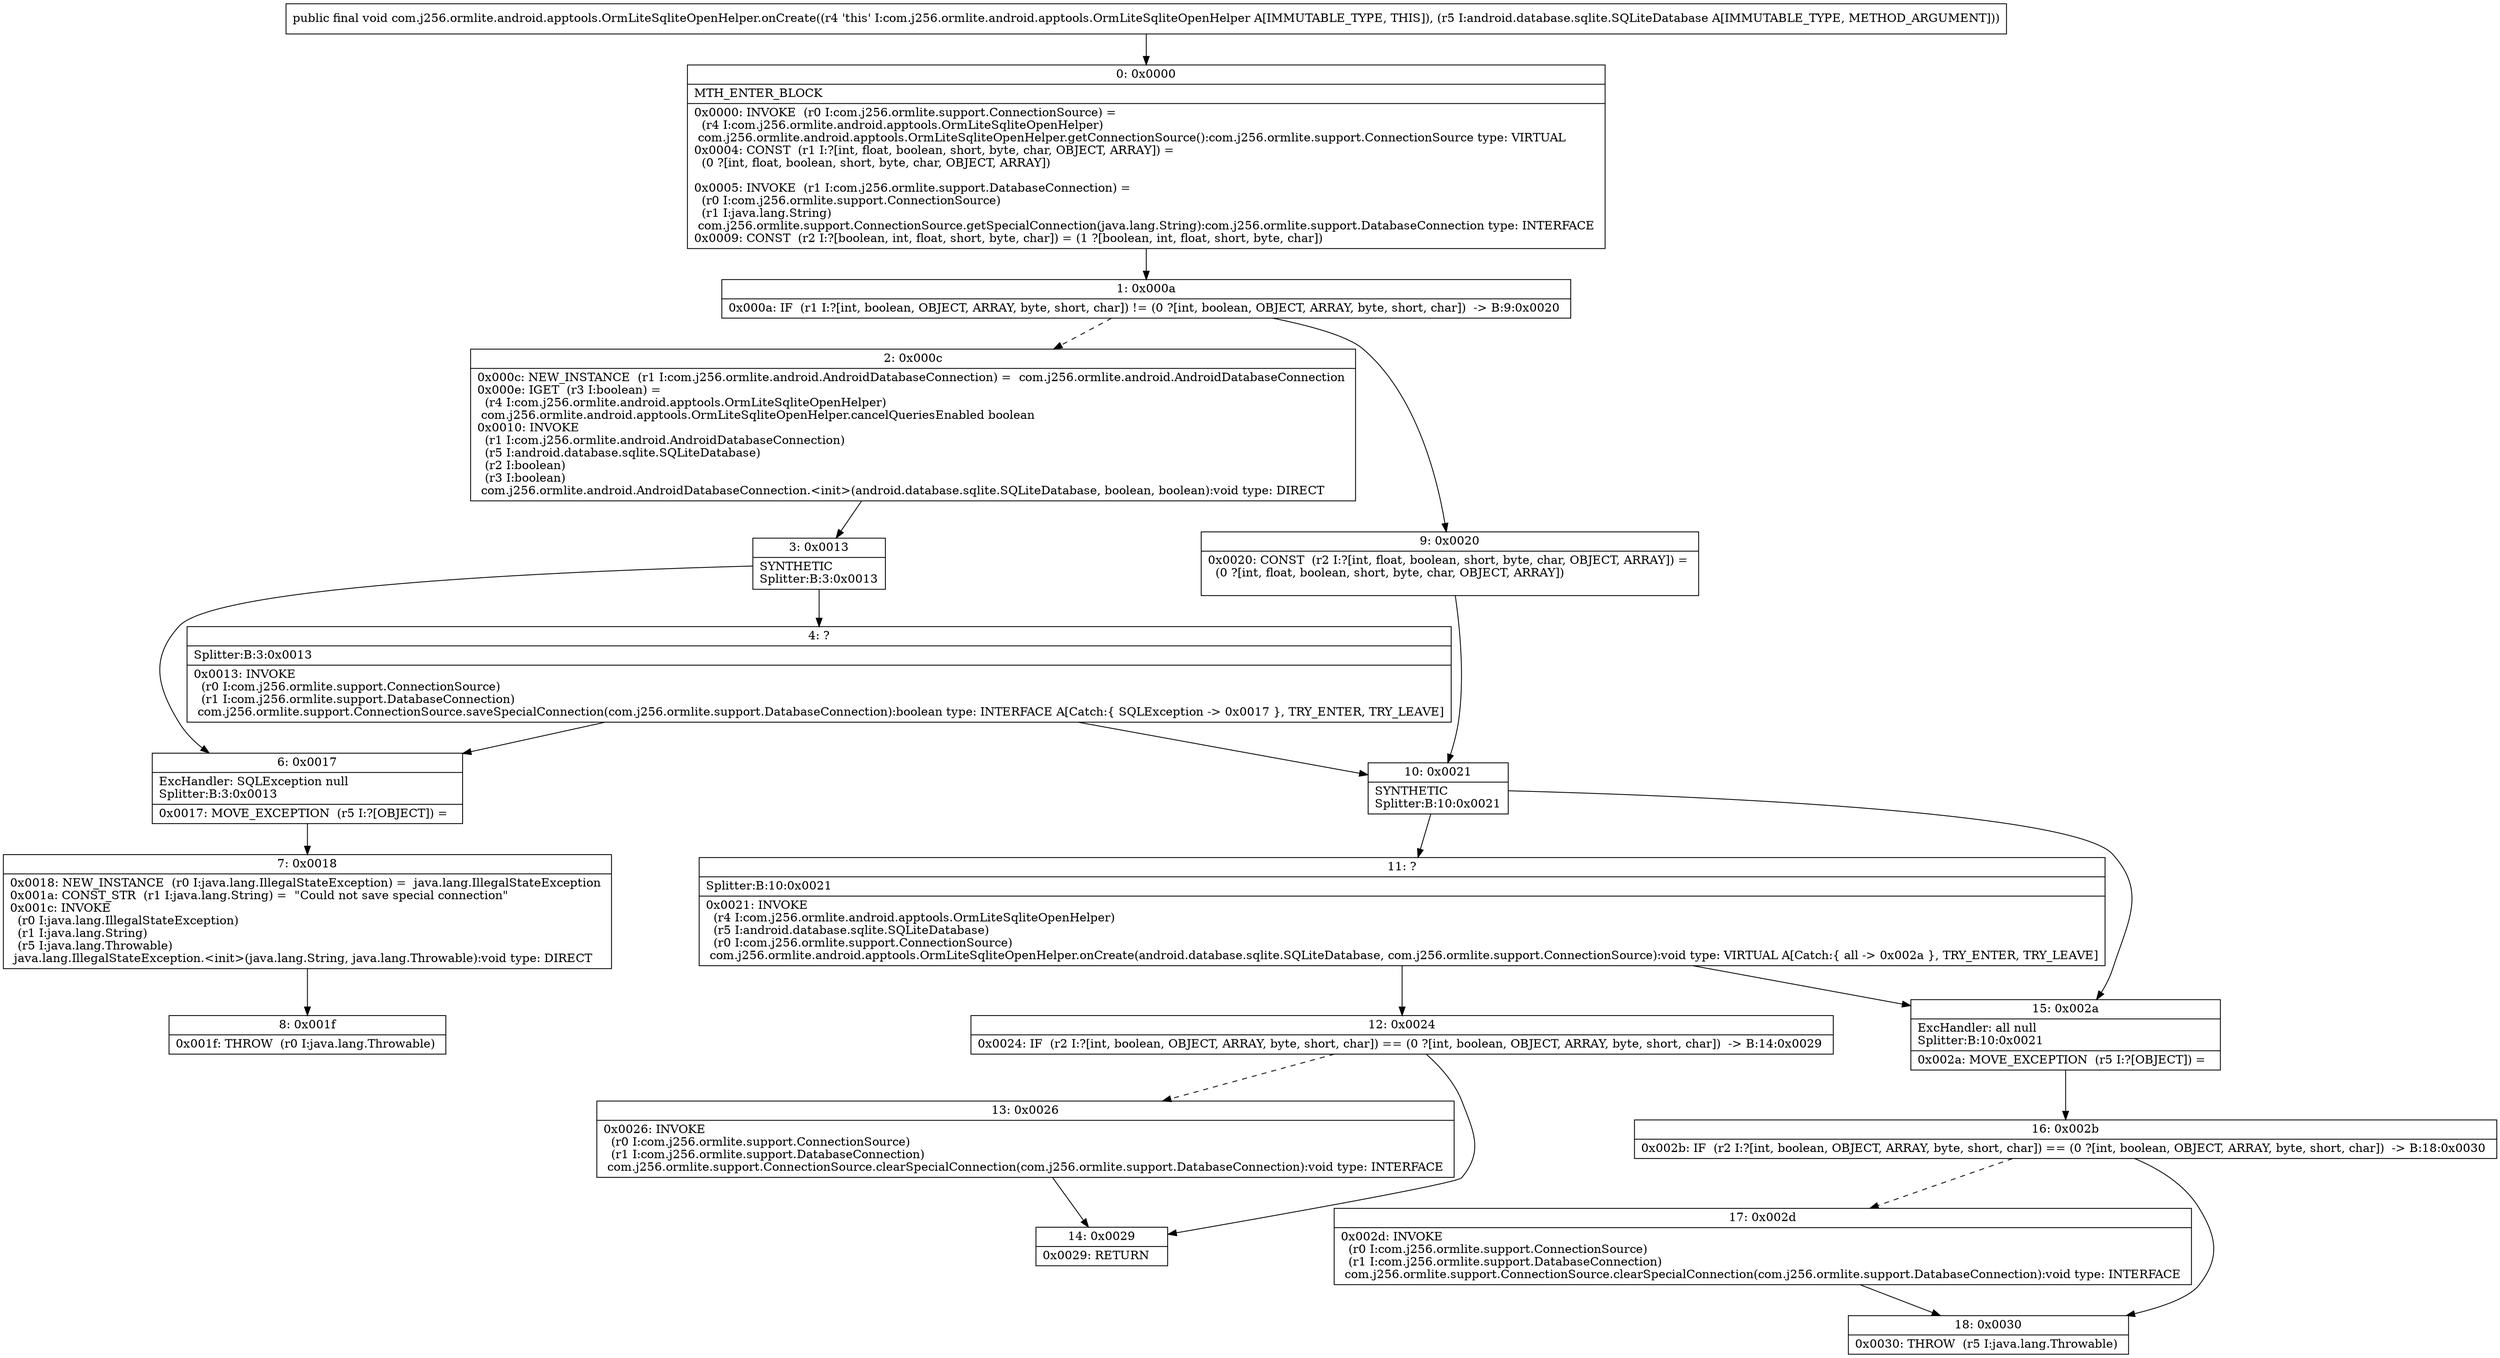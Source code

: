 digraph "CFG forcom.j256.ormlite.android.apptools.OrmLiteSqliteOpenHelper.onCreate(Landroid\/database\/sqlite\/SQLiteDatabase;)V" {
Node_0 [shape=record,label="{0\:\ 0x0000|MTH_ENTER_BLOCK\l|0x0000: INVOKE  (r0 I:com.j256.ormlite.support.ConnectionSource) = \l  (r4 I:com.j256.ormlite.android.apptools.OrmLiteSqliteOpenHelper)\l com.j256.ormlite.android.apptools.OrmLiteSqliteOpenHelper.getConnectionSource():com.j256.ormlite.support.ConnectionSource type: VIRTUAL \l0x0004: CONST  (r1 I:?[int, float, boolean, short, byte, char, OBJECT, ARRAY]) = \l  (0 ?[int, float, boolean, short, byte, char, OBJECT, ARRAY])\l \l0x0005: INVOKE  (r1 I:com.j256.ormlite.support.DatabaseConnection) = \l  (r0 I:com.j256.ormlite.support.ConnectionSource)\l  (r1 I:java.lang.String)\l com.j256.ormlite.support.ConnectionSource.getSpecialConnection(java.lang.String):com.j256.ormlite.support.DatabaseConnection type: INTERFACE \l0x0009: CONST  (r2 I:?[boolean, int, float, short, byte, char]) = (1 ?[boolean, int, float, short, byte, char]) \l}"];
Node_1 [shape=record,label="{1\:\ 0x000a|0x000a: IF  (r1 I:?[int, boolean, OBJECT, ARRAY, byte, short, char]) != (0 ?[int, boolean, OBJECT, ARRAY, byte, short, char])  \-\> B:9:0x0020 \l}"];
Node_2 [shape=record,label="{2\:\ 0x000c|0x000c: NEW_INSTANCE  (r1 I:com.j256.ormlite.android.AndroidDatabaseConnection) =  com.j256.ormlite.android.AndroidDatabaseConnection \l0x000e: IGET  (r3 I:boolean) = \l  (r4 I:com.j256.ormlite.android.apptools.OrmLiteSqliteOpenHelper)\l com.j256.ormlite.android.apptools.OrmLiteSqliteOpenHelper.cancelQueriesEnabled boolean \l0x0010: INVOKE  \l  (r1 I:com.j256.ormlite.android.AndroidDatabaseConnection)\l  (r5 I:android.database.sqlite.SQLiteDatabase)\l  (r2 I:boolean)\l  (r3 I:boolean)\l com.j256.ormlite.android.AndroidDatabaseConnection.\<init\>(android.database.sqlite.SQLiteDatabase, boolean, boolean):void type: DIRECT \l}"];
Node_3 [shape=record,label="{3\:\ 0x0013|SYNTHETIC\lSplitter:B:3:0x0013\l}"];
Node_4 [shape=record,label="{4\:\ ?|Splitter:B:3:0x0013\l|0x0013: INVOKE  \l  (r0 I:com.j256.ormlite.support.ConnectionSource)\l  (r1 I:com.j256.ormlite.support.DatabaseConnection)\l com.j256.ormlite.support.ConnectionSource.saveSpecialConnection(com.j256.ormlite.support.DatabaseConnection):boolean type: INTERFACE A[Catch:\{ SQLException \-\> 0x0017 \}, TRY_ENTER, TRY_LEAVE]\l}"];
Node_6 [shape=record,label="{6\:\ 0x0017|ExcHandler: SQLException null\lSplitter:B:3:0x0013\l|0x0017: MOVE_EXCEPTION  (r5 I:?[OBJECT]) =  \l}"];
Node_7 [shape=record,label="{7\:\ 0x0018|0x0018: NEW_INSTANCE  (r0 I:java.lang.IllegalStateException) =  java.lang.IllegalStateException \l0x001a: CONST_STR  (r1 I:java.lang.String) =  \"Could not save special connection\" \l0x001c: INVOKE  \l  (r0 I:java.lang.IllegalStateException)\l  (r1 I:java.lang.String)\l  (r5 I:java.lang.Throwable)\l java.lang.IllegalStateException.\<init\>(java.lang.String, java.lang.Throwable):void type: DIRECT \l}"];
Node_8 [shape=record,label="{8\:\ 0x001f|0x001f: THROW  (r0 I:java.lang.Throwable) \l}"];
Node_9 [shape=record,label="{9\:\ 0x0020|0x0020: CONST  (r2 I:?[int, float, boolean, short, byte, char, OBJECT, ARRAY]) = \l  (0 ?[int, float, boolean, short, byte, char, OBJECT, ARRAY])\l \l}"];
Node_10 [shape=record,label="{10\:\ 0x0021|SYNTHETIC\lSplitter:B:10:0x0021\l}"];
Node_11 [shape=record,label="{11\:\ ?|Splitter:B:10:0x0021\l|0x0021: INVOKE  \l  (r4 I:com.j256.ormlite.android.apptools.OrmLiteSqliteOpenHelper)\l  (r5 I:android.database.sqlite.SQLiteDatabase)\l  (r0 I:com.j256.ormlite.support.ConnectionSource)\l com.j256.ormlite.android.apptools.OrmLiteSqliteOpenHelper.onCreate(android.database.sqlite.SQLiteDatabase, com.j256.ormlite.support.ConnectionSource):void type: VIRTUAL A[Catch:\{ all \-\> 0x002a \}, TRY_ENTER, TRY_LEAVE]\l}"];
Node_12 [shape=record,label="{12\:\ 0x0024|0x0024: IF  (r2 I:?[int, boolean, OBJECT, ARRAY, byte, short, char]) == (0 ?[int, boolean, OBJECT, ARRAY, byte, short, char])  \-\> B:14:0x0029 \l}"];
Node_13 [shape=record,label="{13\:\ 0x0026|0x0026: INVOKE  \l  (r0 I:com.j256.ormlite.support.ConnectionSource)\l  (r1 I:com.j256.ormlite.support.DatabaseConnection)\l com.j256.ormlite.support.ConnectionSource.clearSpecialConnection(com.j256.ormlite.support.DatabaseConnection):void type: INTERFACE \l}"];
Node_14 [shape=record,label="{14\:\ 0x0029|0x0029: RETURN   \l}"];
Node_15 [shape=record,label="{15\:\ 0x002a|ExcHandler: all null\lSplitter:B:10:0x0021\l|0x002a: MOVE_EXCEPTION  (r5 I:?[OBJECT]) =  \l}"];
Node_16 [shape=record,label="{16\:\ 0x002b|0x002b: IF  (r2 I:?[int, boolean, OBJECT, ARRAY, byte, short, char]) == (0 ?[int, boolean, OBJECT, ARRAY, byte, short, char])  \-\> B:18:0x0030 \l}"];
Node_17 [shape=record,label="{17\:\ 0x002d|0x002d: INVOKE  \l  (r0 I:com.j256.ormlite.support.ConnectionSource)\l  (r1 I:com.j256.ormlite.support.DatabaseConnection)\l com.j256.ormlite.support.ConnectionSource.clearSpecialConnection(com.j256.ormlite.support.DatabaseConnection):void type: INTERFACE \l}"];
Node_18 [shape=record,label="{18\:\ 0x0030|0x0030: THROW  (r5 I:java.lang.Throwable) \l}"];
MethodNode[shape=record,label="{public final void com.j256.ormlite.android.apptools.OrmLiteSqliteOpenHelper.onCreate((r4 'this' I:com.j256.ormlite.android.apptools.OrmLiteSqliteOpenHelper A[IMMUTABLE_TYPE, THIS]), (r5 I:android.database.sqlite.SQLiteDatabase A[IMMUTABLE_TYPE, METHOD_ARGUMENT])) }"];
MethodNode -> Node_0;
Node_0 -> Node_1;
Node_1 -> Node_2[style=dashed];
Node_1 -> Node_9;
Node_2 -> Node_3;
Node_3 -> Node_4;
Node_3 -> Node_6;
Node_4 -> Node_6;
Node_4 -> Node_10;
Node_6 -> Node_7;
Node_7 -> Node_8;
Node_9 -> Node_10;
Node_10 -> Node_11;
Node_10 -> Node_15;
Node_11 -> Node_12;
Node_11 -> Node_15;
Node_12 -> Node_13[style=dashed];
Node_12 -> Node_14;
Node_13 -> Node_14;
Node_15 -> Node_16;
Node_16 -> Node_17[style=dashed];
Node_16 -> Node_18;
Node_17 -> Node_18;
}

